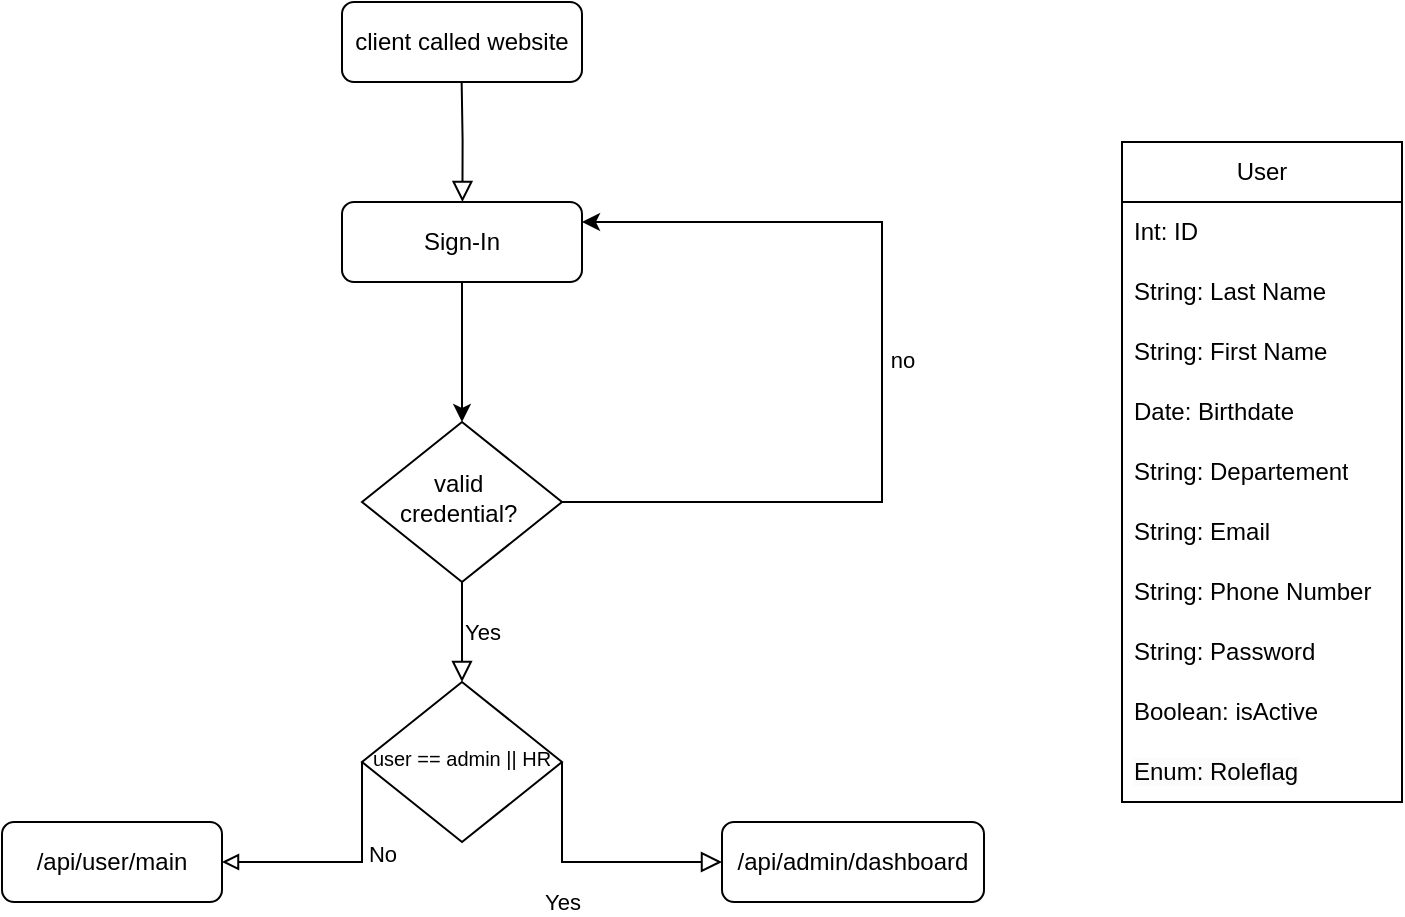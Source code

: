 <mxfile version="24.4.4" type="github">
  <diagram name="Seite-1" id="oyaQ1XzZkbSSXxeALXrI">
    <mxGraphModel dx="1048" dy="991" grid="1" gridSize="10" guides="1" tooltips="1" connect="1" arrows="1" fold="1" page="1" pageScale="1" pageWidth="827" pageHeight="1169" math="0" shadow="0">
      <root>
        <mxCell id="0" />
        <mxCell id="1" parent="0" />
        <mxCell id="En7D0G0JSNwfMp8k3DyY-1" value="" style="rounded=0;html=1;jettySize=auto;orthogonalLoop=1;fontSize=11;endArrow=block;endFill=0;endSize=8;strokeWidth=1;shadow=0;labelBackgroundColor=none;edgeStyle=orthogonalEdgeStyle;entryX=0.325;entryY=-0.007;entryDx=0;entryDy=0;entryPerimeter=0;exitX=0.488;exitY=0.917;exitDx=0;exitDy=0;exitPerimeter=0;" edge="1" parent="1">
          <mxGeometry relative="1" as="geometry">
            <mxPoint x="239.78" y="116.96" as="sourcePoint" />
            <mxPoint x="240.22" y="180.0" as="targetPoint" />
          </mxGeometry>
        </mxCell>
        <mxCell id="En7D0G0JSNwfMp8k3DyY-2" value="client called website" style="rounded=1;whiteSpace=wrap;html=1;fontSize=12;glass=0;strokeWidth=1;shadow=0;" vertex="1" parent="1">
          <mxGeometry x="180" y="80" width="120" height="40" as="geometry" />
        </mxCell>
        <mxCell id="En7D0G0JSNwfMp8k3DyY-3" value="valid&amp;nbsp;&lt;div&gt;credential?&lt;span style=&quot;background-color: initial;&quot;&gt;&amp;nbsp;&lt;/span&gt;&lt;/div&gt;" style="rhombus;whiteSpace=wrap;html=1;shadow=0;fontFamily=Helvetica;fontSize=12;align=center;strokeWidth=1;spacing=6;spacingTop=-4;" vertex="1" parent="1">
          <mxGeometry x="190" y="290" width="100" height="80" as="geometry" />
        </mxCell>
        <mxCell id="En7D0G0JSNwfMp8k3DyY-4" value="Yes" style="edgeStyle=orthogonalEdgeStyle;rounded=0;html=1;jettySize=auto;orthogonalLoop=1;fontSize=11;endArrow=block;endFill=0;endSize=8;strokeWidth=1;shadow=0;labelBackgroundColor=none;exitX=0.5;exitY=1;exitDx=0;exitDy=0;" edge="1" parent="1" source="En7D0G0JSNwfMp8k3DyY-3">
          <mxGeometry y="10" relative="1" as="geometry">
            <mxPoint as="offset" />
            <mxPoint x="529.5" y="250" as="sourcePoint" />
            <mxPoint x="240" y="420" as="targetPoint" />
          </mxGeometry>
        </mxCell>
        <mxCell id="En7D0G0JSNwfMp8k3DyY-5" value="/api/user/main" style="rounded=1;whiteSpace=wrap;html=1;fontSize=12;glass=0;strokeWidth=1;shadow=0;" vertex="1" parent="1">
          <mxGeometry x="10" y="490" width="110" height="40" as="geometry" />
        </mxCell>
        <mxCell id="En7D0G0JSNwfMp8k3DyY-6" value="&lt;div style=&quot;font-size: 10px;&quot;&gt;&lt;font style=&quot;font-size: 10px;&quot;&gt;&lt;br&gt;&lt;/font&gt;&lt;/div&gt;&lt;font style=&quot;font-size: 10px;&quot;&gt;user == admin || HR&lt;/font&gt;&lt;div style=&quot;font-size: 10px;&quot;&gt;&lt;br&gt;&lt;/div&gt;" style="rhombus;whiteSpace=wrap;html=1;shadow=0;fontFamily=Helvetica;fontSize=12;align=center;strokeWidth=1;spacing=6;spacingTop=-4;" vertex="1" parent="1">
          <mxGeometry x="190" y="420" width="100" height="80" as="geometry" />
        </mxCell>
        <mxCell id="En7D0G0JSNwfMp8k3DyY-7" value="Yes" style="edgeStyle=orthogonalEdgeStyle;rounded=0;html=1;jettySize=auto;orthogonalLoop=1;fontSize=11;endArrow=block;endFill=0;endSize=8;strokeWidth=1;shadow=0;labelBackgroundColor=none;exitX=1;exitY=0.5;exitDx=0;exitDy=0;entryX=0;entryY=0.5;entryDx=0;entryDy=0;" edge="1" parent="1" source="En7D0G0JSNwfMp8k3DyY-6" target="En7D0G0JSNwfMp8k3DyY-8">
          <mxGeometry x="-0.231" y="-20" relative="1" as="geometry">
            <mxPoint as="offset" />
            <mxPoint x="479" y="530" as="sourcePoint" />
            <mxPoint x="535" y="540" as="targetPoint" />
            <Array as="points">
              <mxPoint x="290" y="510" />
            </Array>
          </mxGeometry>
        </mxCell>
        <mxCell id="En7D0G0JSNwfMp8k3DyY-8" value="/api/admin/dashboard" style="rounded=1;whiteSpace=wrap;html=1;fontSize=12;glass=0;strokeWidth=1;shadow=0;" vertex="1" parent="1">
          <mxGeometry x="370" y="490" width="131" height="40" as="geometry" />
        </mxCell>
        <mxCell id="En7D0G0JSNwfMp8k3DyY-9" value="No" style="edgeStyle=orthogonalEdgeStyle;rounded=0;orthogonalLoop=1;jettySize=auto;html=1;endArrow=block;endFill=0;entryX=1;entryY=0.5;entryDx=0;entryDy=0;exitX=0;exitY=0.5;exitDx=0;exitDy=0;" edge="1" parent="1" source="En7D0G0JSNwfMp8k3DyY-6" target="En7D0G0JSNwfMp8k3DyY-5">
          <mxGeometry x="-0.231" y="10" relative="1" as="geometry">
            <mxPoint x="590" y="430" as="sourcePoint" />
            <mxPoint x="130" y="590" as="targetPoint" />
            <mxPoint as="offset" />
            <Array as="points">
              <mxPoint x="190" y="510" />
            </Array>
          </mxGeometry>
        </mxCell>
        <mxCell id="En7D0G0JSNwfMp8k3DyY-10" value="User" style="swimlane;fontStyle=0;childLayout=stackLayout;horizontal=1;startSize=30;horizontalStack=0;resizeParent=1;resizeParentMax=0;resizeLast=0;collapsible=1;marginBottom=0;whiteSpace=wrap;html=1;" vertex="1" parent="1">
          <mxGeometry x="570" y="150" width="140" height="330" as="geometry">
            <mxRectangle x="880" y="60" width="70" height="30" as="alternateBounds" />
          </mxGeometry>
        </mxCell>
        <mxCell id="En7D0G0JSNwfMp8k3DyY-11" value="Int: ID" style="text;strokeColor=none;fillColor=none;align=left;verticalAlign=middle;spacingLeft=4;spacingRight=4;overflow=hidden;points=[[0,0.5],[1,0.5]];portConstraint=eastwest;rotatable=0;whiteSpace=wrap;html=1;" vertex="1" parent="En7D0G0JSNwfMp8k3DyY-10">
          <mxGeometry y="30" width="140" height="30" as="geometry" />
        </mxCell>
        <mxCell id="En7D0G0JSNwfMp8k3DyY-12" value="String: Last Name" style="text;strokeColor=none;fillColor=none;align=left;verticalAlign=middle;spacingLeft=4;spacingRight=4;overflow=hidden;points=[[0,0.5],[1,0.5]];portConstraint=eastwest;rotatable=0;whiteSpace=wrap;html=1;" vertex="1" parent="En7D0G0JSNwfMp8k3DyY-10">
          <mxGeometry y="60" width="140" height="30" as="geometry" />
        </mxCell>
        <mxCell id="En7D0G0JSNwfMp8k3DyY-13" value="String: First Name" style="text;strokeColor=none;fillColor=none;align=left;verticalAlign=middle;spacingLeft=4;spacingRight=4;overflow=hidden;points=[[0,0.5],[1,0.5]];portConstraint=eastwest;rotatable=0;whiteSpace=wrap;html=1;" vertex="1" parent="En7D0G0JSNwfMp8k3DyY-10">
          <mxGeometry y="90" width="140" height="30" as="geometry" />
        </mxCell>
        <mxCell id="En7D0G0JSNwfMp8k3DyY-14" value="Date: Birthdate" style="text;strokeColor=none;fillColor=none;align=left;verticalAlign=middle;spacingLeft=4;spacingRight=4;overflow=hidden;points=[[0,0.5],[1,0.5]];portConstraint=eastwest;rotatable=0;whiteSpace=wrap;html=1;" vertex="1" parent="En7D0G0JSNwfMp8k3DyY-10">
          <mxGeometry y="120" width="140" height="30" as="geometry" />
        </mxCell>
        <mxCell id="En7D0G0JSNwfMp8k3DyY-15" value="String: Departement" style="text;strokeColor=none;fillColor=none;align=left;verticalAlign=middle;spacingLeft=4;spacingRight=4;overflow=hidden;points=[[0,0.5],[1,0.5]];portConstraint=eastwest;rotatable=0;whiteSpace=wrap;html=1;" vertex="1" parent="En7D0G0JSNwfMp8k3DyY-10">
          <mxGeometry y="150" width="140" height="30" as="geometry" />
        </mxCell>
        <mxCell id="En7D0G0JSNwfMp8k3DyY-16" value="String: Email" style="text;strokeColor=none;fillColor=none;align=left;verticalAlign=middle;spacingLeft=4;spacingRight=4;overflow=hidden;points=[[0,0.5],[1,0.5]];portConstraint=eastwest;rotatable=0;whiteSpace=wrap;html=1;" vertex="1" parent="En7D0G0JSNwfMp8k3DyY-10">
          <mxGeometry y="180" width="140" height="30" as="geometry" />
        </mxCell>
        <mxCell id="En7D0G0JSNwfMp8k3DyY-17" value="String: Phone Number" style="text;strokeColor=none;fillColor=none;align=left;verticalAlign=middle;spacingLeft=4;spacingRight=4;overflow=hidden;points=[[0,0.5],[1,0.5]];portConstraint=eastwest;rotatable=0;whiteSpace=wrap;html=1;" vertex="1" parent="En7D0G0JSNwfMp8k3DyY-10">
          <mxGeometry y="210" width="140" height="30" as="geometry" />
        </mxCell>
        <mxCell id="En7D0G0JSNwfMp8k3DyY-18" value="String: Password" style="text;strokeColor=none;fillColor=none;align=left;verticalAlign=middle;spacingLeft=4;spacingRight=4;overflow=hidden;points=[[0,0.5],[1,0.5]];portConstraint=eastwest;rotatable=0;whiteSpace=wrap;html=1;" vertex="1" parent="En7D0G0JSNwfMp8k3DyY-10">
          <mxGeometry y="240" width="140" height="30" as="geometry" />
        </mxCell>
        <mxCell id="En7D0G0JSNwfMp8k3DyY-19" value="Boolean: isActive" style="text;strokeColor=none;fillColor=none;align=left;verticalAlign=middle;spacingLeft=4;spacingRight=4;overflow=hidden;points=[[0,0.5],[1,0.5]];portConstraint=eastwest;rotatable=0;whiteSpace=wrap;html=1;" vertex="1" parent="En7D0G0JSNwfMp8k3DyY-10">
          <mxGeometry y="270" width="140" height="30" as="geometry" />
        </mxCell>
        <mxCell id="En7D0G0JSNwfMp8k3DyY-20" value="&lt;span style=&quot;color: rgb(0, 0, 0); font-family: Helvetica; font-size: 12px; font-style: normal; font-variant-ligatures: normal; font-variant-caps: normal; font-weight: 400; letter-spacing: normal; orphans: 2; text-align: left; text-indent: 0px; text-transform: none; widows: 2; word-spacing: 0px; -webkit-text-stroke-width: 0px; white-space: normal; background-color: rgb(251, 251, 251); text-decoration-thickness: initial; text-decoration-style: initial; text-decoration-color: initial; display: inline !important; float: none;&quot;&gt;Enum: Roleflag&lt;/span&gt;" style="text;strokeColor=none;fillColor=none;align=left;verticalAlign=middle;spacingLeft=4;spacingRight=4;overflow=hidden;points=[[0,0.5],[1,0.5]];portConstraint=eastwest;rotatable=0;whiteSpace=wrap;html=1;" vertex="1" parent="En7D0G0JSNwfMp8k3DyY-10">
          <mxGeometry y="300" width="140" height="30" as="geometry" />
        </mxCell>
        <mxCell id="En7D0G0JSNwfMp8k3DyY-21" value="Sign-In" style="rounded=1;whiteSpace=wrap;html=1;fontSize=12;glass=0;strokeWidth=1;shadow=0;" vertex="1" parent="1">
          <mxGeometry x="180" y="180" width="120" height="40" as="geometry" />
        </mxCell>
        <mxCell id="En7D0G0JSNwfMp8k3DyY-22" value="" style="edgeStyle=orthogonalEdgeStyle;rounded=0;orthogonalLoop=1;jettySize=auto;html=1;entryX=1;entryY=0.25;entryDx=0;entryDy=0;exitX=1;exitY=0.5;exitDx=0;exitDy=0;" edge="1" parent="1" source="En7D0G0JSNwfMp8k3DyY-3" target="En7D0G0JSNwfMp8k3DyY-21">
          <mxGeometry relative="1" as="geometry">
            <mxPoint x="580" y="130" as="sourcePoint" />
            <mxPoint x="280" y="150" as="targetPoint" />
            <Array as="points">
              <mxPoint x="450" y="330" />
              <mxPoint x="450" y="190" />
            </Array>
          </mxGeometry>
        </mxCell>
        <mxCell id="En7D0G0JSNwfMp8k3DyY-23" value="no" style="edgeLabel;html=1;align=center;verticalAlign=middle;resizable=0;points=[];" vertex="1" connectable="0" parent="En7D0G0JSNwfMp8k3DyY-22">
          <mxGeometry x="-0.289" y="-3" relative="1" as="geometry">
            <mxPoint x="7" y="-71" as="offset" />
          </mxGeometry>
        </mxCell>
        <mxCell id="En7D0G0JSNwfMp8k3DyY-24" value="" style="edgeStyle=orthogonalEdgeStyle;rounded=0;orthogonalLoop=1;jettySize=auto;html=1;entryX=0.5;entryY=0;entryDx=0;entryDy=0;exitX=0.5;exitY=1;exitDx=0;exitDy=0;" edge="1" parent="1" source="En7D0G0JSNwfMp8k3DyY-21" target="En7D0G0JSNwfMp8k3DyY-3">
          <mxGeometry relative="1" as="geometry">
            <mxPoint x="140" y="330" as="sourcePoint" />
            <mxPoint x="140" y="220" as="targetPoint" />
            <Array as="points">
              <mxPoint x="240" y="280" />
              <mxPoint x="240" y="280" />
            </Array>
          </mxGeometry>
        </mxCell>
      </root>
    </mxGraphModel>
  </diagram>
</mxfile>
